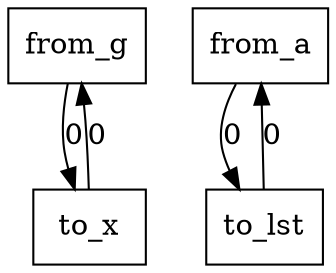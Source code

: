 digraph {
    graph [rankdir=TB
          ,bgcolor=transparent];
    node [shape=box
         ,fillcolor=white
         ,style=filled];
    0 [label=<from_g>];
    1 [label=<from_a>];
    2 [label=<to_x>];
    3 [label=<to_lst>];
    0 -> 2 [label=0];
    1 -> 3 [label=0];
    2 -> 0 [label=0];
    3 -> 1 [label=0];
}